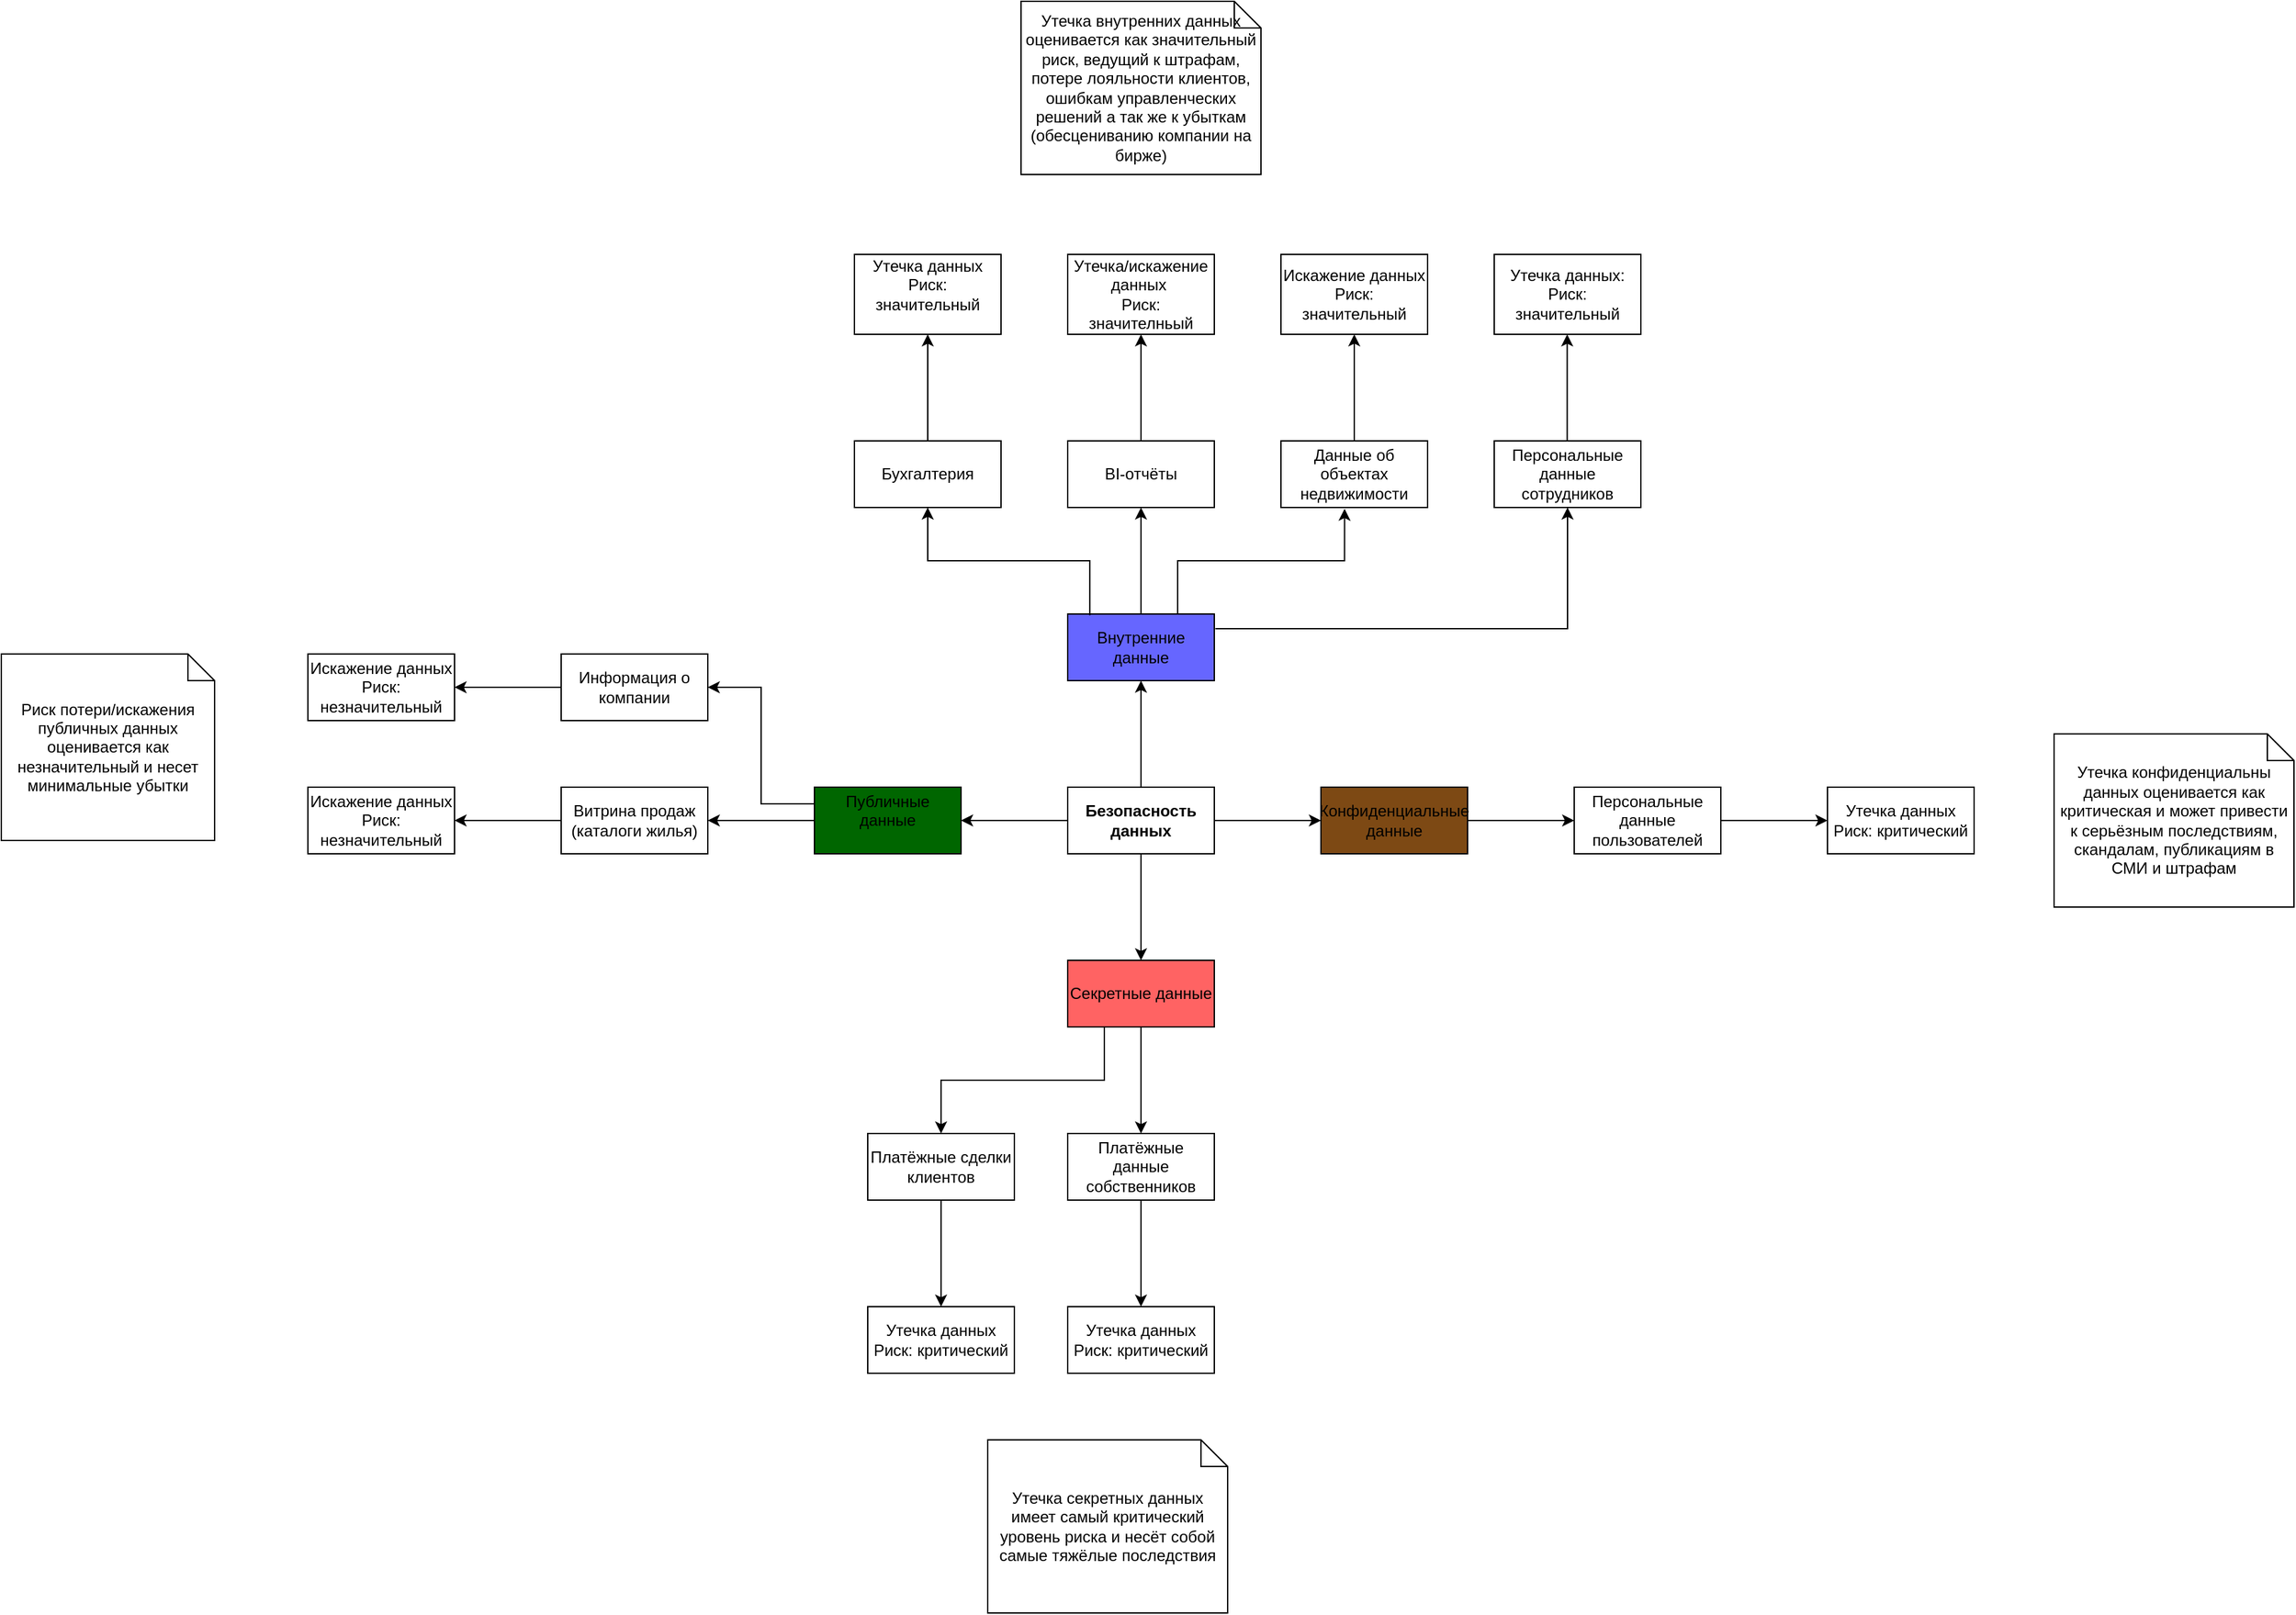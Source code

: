 <mxfile version="24.8.6">
  <diagram name="Страница — 1" id="Kaxd3F5-YJgUeU7WElb8">
    <mxGraphModel dx="3565" dy="3607" grid="1" gridSize="10" guides="1" tooltips="1" connect="1" arrows="1" fold="1" page="1" pageScale="1" pageWidth="827" pageHeight="1169" math="0" shadow="0">
      <root>
        <mxCell id="0" />
        <mxCell id="1" parent="0" />
        <mxCell id="_o-piemT-sgfUzoHXEhJ-6" value="" style="edgeStyle=orthogonalEdgeStyle;rounded=0;orthogonalLoop=1;jettySize=auto;html=1;" parent="1" source="_o-piemT-sgfUzoHXEhJ-2" target="_o-piemT-sgfUzoHXEhJ-5" edge="1">
          <mxGeometry relative="1" as="geometry" />
        </mxCell>
        <mxCell id="_o-piemT-sgfUzoHXEhJ-8" value="" style="edgeStyle=orthogonalEdgeStyle;rounded=0;orthogonalLoop=1;jettySize=auto;html=1;" parent="1" source="_o-piemT-sgfUzoHXEhJ-2" target="_o-piemT-sgfUzoHXEhJ-7" edge="1">
          <mxGeometry relative="1" as="geometry" />
        </mxCell>
        <mxCell id="_o-piemT-sgfUzoHXEhJ-10" value="" style="edgeStyle=orthogonalEdgeStyle;rounded=0;orthogonalLoop=1;jettySize=auto;html=1;" parent="1" source="_o-piemT-sgfUzoHXEhJ-2" target="_o-piemT-sgfUzoHXEhJ-9" edge="1">
          <mxGeometry relative="1" as="geometry" />
        </mxCell>
        <mxCell id="_o-piemT-sgfUzoHXEhJ-12" value="" style="edgeStyle=orthogonalEdgeStyle;rounded=0;orthogonalLoop=1;jettySize=auto;html=1;" parent="1" source="_o-piemT-sgfUzoHXEhJ-2" target="_o-piemT-sgfUzoHXEhJ-11" edge="1">
          <mxGeometry relative="1" as="geometry" />
        </mxCell>
        <mxCell id="_o-piemT-sgfUzoHXEhJ-2" value="&lt;b&gt;Безопасность данных&lt;/b&gt;" style="html=1;whiteSpace=wrap;fillColor=#FFFFFF;" parent="1" vertex="1">
          <mxGeometry x="390" y="570" width="110" height="50" as="geometry" />
        </mxCell>
        <mxCell id="_o-piemT-sgfUzoHXEhJ-26" value="" style="edgeStyle=orthogonalEdgeStyle;rounded=0;orthogonalLoop=1;jettySize=auto;html=1;" parent="1" source="_o-piemT-sgfUzoHXEhJ-5" target="_o-piemT-sgfUzoHXEhJ-25" edge="1">
          <mxGeometry relative="1" as="geometry" />
        </mxCell>
        <mxCell id="_o-piemT-sgfUzoHXEhJ-5" value="Конфиденциальные данные" style="html=1;whiteSpace=wrap;fillColor=#7D4914;" parent="1" vertex="1">
          <mxGeometry x="580" y="570" width="110" height="50" as="geometry" />
        </mxCell>
        <mxCell id="_o-piemT-sgfUzoHXEhJ-31" value="" style="edgeStyle=orthogonalEdgeStyle;rounded=0;orthogonalLoop=1;jettySize=auto;html=1;" parent="1" source="_o-piemT-sgfUzoHXEhJ-7" target="_o-piemT-sgfUzoHXEhJ-30" edge="1">
          <mxGeometry relative="1" as="geometry" />
        </mxCell>
        <mxCell id="_o-piemT-sgfUzoHXEhJ-7" value="Внутренние данные" style="html=1;whiteSpace=wrap;fillColor=#6666FF;" parent="1" vertex="1">
          <mxGeometry x="390" y="440" width="110" height="50" as="geometry" />
        </mxCell>
        <mxCell id="_o-piemT-sgfUzoHXEhJ-20" value="" style="edgeStyle=orthogonalEdgeStyle;rounded=0;orthogonalLoop=1;jettySize=auto;html=1;" parent="1" source="_o-piemT-sgfUzoHXEhJ-9" target="_o-piemT-sgfUzoHXEhJ-19" edge="1">
          <mxGeometry relative="1" as="geometry" />
        </mxCell>
        <mxCell id="_o-piemT-sgfUzoHXEhJ-9" value="Публичные данные&lt;div&gt;&lt;br&gt;&lt;/div&gt;" style="html=1;whiteSpace=wrap;fillColor=#006600;" parent="1" vertex="1">
          <mxGeometry x="200" y="570" width="110" height="50" as="geometry" />
        </mxCell>
        <mxCell id="_o-piemT-sgfUzoHXEhJ-47" value="" style="edgeStyle=orthogonalEdgeStyle;rounded=0;orthogonalLoop=1;jettySize=auto;html=1;" parent="1" source="_o-piemT-sgfUzoHXEhJ-11" target="_o-piemT-sgfUzoHXEhJ-46" edge="1">
          <mxGeometry relative="1" as="geometry" />
        </mxCell>
        <mxCell id="_o-piemT-sgfUzoHXEhJ-11" value="Секретные данные" style="html=1;whiteSpace=wrap;fillColor=#FF6363;" parent="1" vertex="1">
          <mxGeometry x="390" y="700" width="110" height="50" as="geometry" />
        </mxCell>
        <mxCell id="_o-piemT-sgfUzoHXEhJ-22" value="" style="edgeStyle=orthogonalEdgeStyle;rounded=0;orthogonalLoop=1;jettySize=auto;html=1;" parent="1" source="_o-piemT-sgfUzoHXEhJ-19" edge="1">
          <mxGeometry relative="1" as="geometry">
            <mxPoint x="-70" y="595" as="targetPoint" />
          </mxGeometry>
        </mxCell>
        <mxCell id="_o-piemT-sgfUzoHXEhJ-19" value="&lt;div&gt;Витрина продаж&lt;br&gt;(каталоги жилья)&lt;/div&gt;" style="html=1;whiteSpace=wrap;" parent="1" vertex="1">
          <mxGeometry x="10" y="570" width="110" height="50" as="geometry" />
        </mxCell>
        <mxCell id="_o-piemT-sgfUzoHXEhJ-23" value="Искажение данных&lt;br&gt;Риск: незначительный" style="html=1;whiteSpace=wrap;" parent="1" vertex="1">
          <mxGeometry x="-180" y="570" width="110" height="50" as="geometry" />
        </mxCell>
        <mxCell id="_o-piemT-sgfUzoHXEhJ-29" value="" style="edgeStyle=orthogonalEdgeStyle;rounded=0;orthogonalLoop=1;jettySize=auto;html=1;" parent="1" source="_o-piemT-sgfUzoHXEhJ-25" target="_o-piemT-sgfUzoHXEhJ-28" edge="1">
          <mxGeometry relative="1" as="geometry" />
        </mxCell>
        <mxCell id="_o-piemT-sgfUzoHXEhJ-25" value="Персональные данные пользователей" style="html=1;whiteSpace=wrap;" parent="1" vertex="1">
          <mxGeometry x="770" y="570" width="110" height="50" as="geometry" />
        </mxCell>
        <mxCell id="_o-piemT-sgfUzoHXEhJ-28" value="Утечка данных&lt;br&gt;Риск: критический" style="html=1;whiteSpace=wrap;" parent="1" vertex="1">
          <mxGeometry x="960" y="570" width="110" height="50" as="geometry" />
        </mxCell>
        <mxCell id="_o-piemT-sgfUzoHXEhJ-39" value="" style="edgeStyle=orthogonalEdgeStyle;rounded=0;orthogonalLoop=1;jettySize=auto;html=1;" parent="1" source="_o-piemT-sgfUzoHXEhJ-30" target="_o-piemT-sgfUzoHXEhJ-38" edge="1">
          <mxGeometry relative="1" as="geometry" />
        </mxCell>
        <mxCell id="_o-piemT-sgfUzoHXEhJ-30" value="BI-отчёты" style="html=1;whiteSpace=wrap;" parent="1" vertex="1">
          <mxGeometry x="390" y="310" width="110" height="50" as="geometry" />
        </mxCell>
        <mxCell id="_o-piemT-sgfUzoHXEhJ-41" value="" style="edgeStyle=orthogonalEdgeStyle;rounded=0;orthogonalLoop=1;jettySize=auto;html=1;" parent="1" source="_o-piemT-sgfUzoHXEhJ-32" target="_o-piemT-sgfUzoHXEhJ-40" edge="1">
          <mxGeometry relative="1" as="geometry" />
        </mxCell>
        <mxCell id="_o-piemT-sgfUzoHXEhJ-32" value="Данные об объектах недвижимости" style="html=1;whiteSpace=wrap;" parent="1" vertex="1">
          <mxGeometry x="550" y="310" width="110" height="50" as="geometry" />
        </mxCell>
        <mxCell id="_o-piemT-sgfUzoHXEhJ-37" value="" style="edgeStyle=orthogonalEdgeStyle;rounded=0;orthogonalLoop=1;jettySize=auto;html=1;" parent="1" source="_o-piemT-sgfUzoHXEhJ-33" target="_o-piemT-sgfUzoHXEhJ-36" edge="1">
          <mxGeometry relative="1" as="geometry" />
        </mxCell>
        <mxCell id="_o-piemT-sgfUzoHXEhJ-33" value="Бухгалтерия" style="html=1;whiteSpace=wrap;" parent="1" vertex="1">
          <mxGeometry x="230" y="310" width="110" height="50" as="geometry" />
        </mxCell>
        <mxCell id="_o-piemT-sgfUzoHXEhJ-34" value="" style="edgeStyle=orthogonalEdgeStyle;rounded=0;orthogonalLoop=1;jettySize=auto;html=1;entryX=0.434;entryY=1.019;entryDx=0;entryDy=0;entryPerimeter=0;exitX=0.75;exitY=0;exitDx=0;exitDy=0;" parent="1" source="_o-piemT-sgfUzoHXEhJ-7" target="_o-piemT-sgfUzoHXEhJ-32" edge="1">
          <mxGeometry relative="1" as="geometry">
            <mxPoint x="455" y="450" as="sourcePoint" />
            <mxPoint x="455" y="370" as="targetPoint" />
          </mxGeometry>
        </mxCell>
        <mxCell id="_o-piemT-sgfUzoHXEhJ-35" value="" style="edgeStyle=orthogonalEdgeStyle;rounded=0;orthogonalLoop=1;jettySize=auto;html=1;entryX=0.5;entryY=1;entryDx=0;entryDy=0;exitX=0.151;exitY=0.019;exitDx=0;exitDy=0;exitPerimeter=0;" parent="1" source="_o-piemT-sgfUzoHXEhJ-7" target="_o-piemT-sgfUzoHXEhJ-33" edge="1">
          <mxGeometry relative="1" as="geometry">
            <mxPoint x="483" y="450" as="sourcePoint" />
            <mxPoint x="608" y="371" as="targetPoint" />
          </mxGeometry>
        </mxCell>
        <mxCell id="_o-piemT-sgfUzoHXEhJ-36" value="Утечка данных&lt;br&gt;Риск: значительный&lt;div&gt;&lt;br&gt;&lt;/div&gt;" style="html=1;whiteSpace=wrap;" parent="1" vertex="1">
          <mxGeometry x="230" y="170" width="110" height="60" as="geometry" />
        </mxCell>
        <mxCell id="_o-piemT-sgfUzoHXEhJ-38" value="Утечка/искажение данных&amp;nbsp;&lt;br&gt;Риск: значителньый" style="html=1;whiteSpace=wrap;" parent="1" vertex="1">
          <mxGeometry x="390" y="170" width="110" height="60" as="geometry" />
        </mxCell>
        <mxCell id="_o-piemT-sgfUzoHXEhJ-40" value="Искажение данных&lt;br&gt;Риск: значительный" style="html=1;whiteSpace=wrap;" parent="1" vertex="1">
          <mxGeometry x="550" y="170" width="110" height="60" as="geometry" />
        </mxCell>
        <mxCell id="_o-piemT-sgfUzoHXEhJ-45" value="" style="edgeStyle=orthogonalEdgeStyle;rounded=0;orthogonalLoop=1;jettySize=auto;html=1;" parent="1" source="_o-piemT-sgfUzoHXEhJ-42" target="_o-piemT-sgfUzoHXEhJ-44" edge="1">
          <mxGeometry relative="1" as="geometry" />
        </mxCell>
        <mxCell id="_o-piemT-sgfUzoHXEhJ-42" value="&lt;div&gt;Информация о компании&lt;/div&gt;" style="html=1;whiteSpace=wrap;" parent="1" vertex="1">
          <mxGeometry x="10" y="470" width="110" height="50" as="geometry" />
        </mxCell>
        <mxCell id="_o-piemT-sgfUzoHXEhJ-43" value="" style="edgeStyle=orthogonalEdgeStyle;rounded=0;orthogonalLoop=1;jettySize=auto;html=1;exitX=0;exitY=0.25;exitDx=0;exitDy=0;entryX=1;entryY=0.5;entryDx=0;entryDy=0;" parent="1" source="_o-piemT-sgfUzoHXEhJ-9" target="_o-piemT-sgfUzoHXEhJ-42" edge="1">
          <mxGeometry relative="1" as="geometry">
            <mxPoint x="210" y="605" as="sourcePoint" />
            <mxPoint x="130" y="605" as="targetPoint" />
          </mxGeometry>
        </mxCell>
        <mxCell id="_o-piemT-sgfUzoHXEhJ-44" value="&lt;div&gt;Искажение данных&lt;br&gt;Риск: незначительный&lt;/div&gt;" style="html=1;whiteSpace=wrap;" parent="1" vertex="1">
          <mxGeometry x="-180" y="470" width="110" height="50" as="geometry" />
        </mxCell>
        <mxCell id="_o-piemT-sgfUzoHXEhJ-53" value="" style="edgeStyle=orthogonalEdgeStyle;rounded=0;orthogonalLoop=1;jettySize=auto;html=1;" parent="1" source="_o-piemT-sgfUzoHXEhJ-46" target="_o-piemT-sgfUzoHXEhJ-52" edge="1">
          <mxGeometry relative="1" as="geometry" />
        </mxCell>
        <mxCell id="_o-piemT-sgfUzoHXEhJ-46" value="Платёжные данные собственников" style="html=1;whiteSpace=wrap;" parent="1" vertex="1">
          <mxGeometry x="390" y="830" width="110" height="50" as="geometry" />
        </mxCell>
        <mxCell id="_o-piemT-sgfUzoHXEhJ-51" value="" style="edgeStyle=orthogonalEdgeStyle;rounded=0;orthogonalLoop=1;jettySize=auto;html=1;" parent="1" source="_o-piemT-sgfUzoHXEhJ-48" target="_o-piemT-sgfUzoHXEhJ-50" edge="1">
          <mxGeometry relative="1" as="geometry" />
        </mxCell>
        <mxCell id="_o-piemT-sgfUzoHXEhJ-48" value="Платёжные сделки клиентов" style="html=1;whiteSpace=wrap;" parent="1" vertex="1">
          <mxGeometry x="240" y="830" width="110" height="50" as="geometry" />
        </mxCell>
        <mxCell id="_o-piemT-sgfUzoHXEhJ-49" value="" style="edgeStyle=orthogonalEdgeStyle;rounded=0;orthogonalLoop=1;jettySize=auto;html=1;exitX=0.25;exitY=1;exitDx=0;exitDy=0;entryX=0.5;entryY=0;entryDx=0;entryDy=0;" parent="1" source="_o-piemT-sgfUzoHXEhJ-11" target="_o-piemT-sgfUzoHXEhJ-48" edge="1">
          <mxGeometry relative="1" as="geometry">
            <mxPoint x="455" y="760" as="sourcePoint" />
            <mxPoint x="455" y="840" as="targetPoint" />
          </mxGeometry>
        </mxCell>
        <mxCell id="_o-piemT-sgfUzoHXEhJ-50" value="Утечка данных&lt;br&gt;Риск: критический" style="html=1;whiteSpace=wrap;" parent="1" vertex="1">
          <mxGeometry x="240" y="960" width="110" height="50" as="geometry" />
        </mxCell>
        <mxCell id="_o-piemT-sgfUzoHXEhJ-52" value="Утечка данных&lt;br&gt;Риск: критический" style="html=1;whiteSpace=wrap;" parent="1" vertex="1">
          <mxGeometry x="390" y="960" width="110" height="50" as="geometry" />
        </mxCell>
        <mxCell id="_o-piemT-sgfUzoHXEhJ-54" value="Риск потери/искажения публичных данных оценивается как незначительный и несет минимальные убытки" style="shape=note;size=20;whiteSpace=wrap;html=1;" parent="1" vertex="1">
          <mxGeometry x="-410" y="470" width="160" height="140" as="geometry" />
        </mxCell>
        <mxCell id="_o-piemT-sgfUzoHXEhJ-55" value="Утечка внутренних данных оценивается как значительный риск, ведущий к штрафам, потере лояльности клиентов, ошибкам управленческих решений а так же к убыткам (обесцениванию компании на бирже)" style="shape=note;size=20;whiteSpace=wrap;html=1;" parent="1" vertex="1">
          <mxGeometry x="355" y="-20" width="180" height="130" as="geometry" />
        </mxCell>
        <mxCell id="_o-piemT-sgfUzoHXEhJ-56" value="Утечка конфиденциальны данных оценивается как критическая и может привести к серьёзным последствиям, скандалам, публикациям в СМИ и штрафам" style="shape=note;size=20;whiteSpace=wrap;html=1;" parent="1" vertex="1">
          <mxGeometry x="1130" y="530" width="180" height="130" as="geometry" />
        </mxCell>
        <mxCell id="_o-piemT-sgfUzoHXEhJ-57" value="Утечка секретных данных имеет самый критический уровень риска и несёт собой самые тяжёлые последствия" style="shape=note;size=20;whiteSpace=wrap;html=1;" parent="1" vertex="1">
          <mxGeometry x="330" y="1060" width="180" height="130" as="geometry" />
        </mxCell>
        <mxCell id="MciUoWJ3-8ORi6cuyq5X-1" value="" style="edgeStyle=orthogonalEdgeStyle;rounded=0;orthogonalLoop=1;jettySize=auto;html=1;entryX=0.5;entryY=1;entryDx=0;entryDy=0;exitX=1.007;exitY=0.22;exitDx=0;exitDy=0;exitPerimeter=0;" edge="1" parent="1" source="_o-piemT-sgfUzoHXEhJ-7" target="MciUoWJ3-8ORi6cuyq5X-2">
          <mxGeometry relative="1" as="geometry">
            <mxPoint x="520" y="450" as="sourcePoint" />
            <mxPoint x="740" y="360" as="targetPoint" />
            <Array as="points">
              <mxPoint x="765" y="451" />
            </Array>
          </mxGeometry>
        </mxCell>
        <mxCell id="MciUoWJ3-8ORi6cuyq5X-2" value="Персональные данные сотрудников" style="html=1;whiteSpace=wrap;" vertex="1" parent="1">
          <mxGeometry x="710" y="310" width="110" height="50" as="geometry" />
        </mxCell>
        <mxCell id="MciUoWJ3-8ORi6cuyq5X-3" value="Утечка данных:&lt;br&gt;Риск:&lt;br&gt;значительный" style="html=1;whiteSpace=wrap;" vertex="1" parent="1">
          <mxGeometry x="710" y="170" width="110" height="60" as="geometry" />
        </mxCell>
        <mxCell id="MciUoWJ3-8ORi6cuyq5X-4" value="" style="edgeStyle=orthogonalEdgeStyle;rounded=0;orthogonalLoop=1;jettySize=auto;html=1;" edge="1" parent="1">
          <mxGeometry relative="1" as="geometry">
            <mxPoint x="764.74" y="310" as="sourcePoint" />
            <mxPoint x="764.74" y="230" as="targetPoint" />
          </mxGeometry>
        </mxCell>
      </root>
    </mxGraphModel>
  </diagram>
</mxfile>
